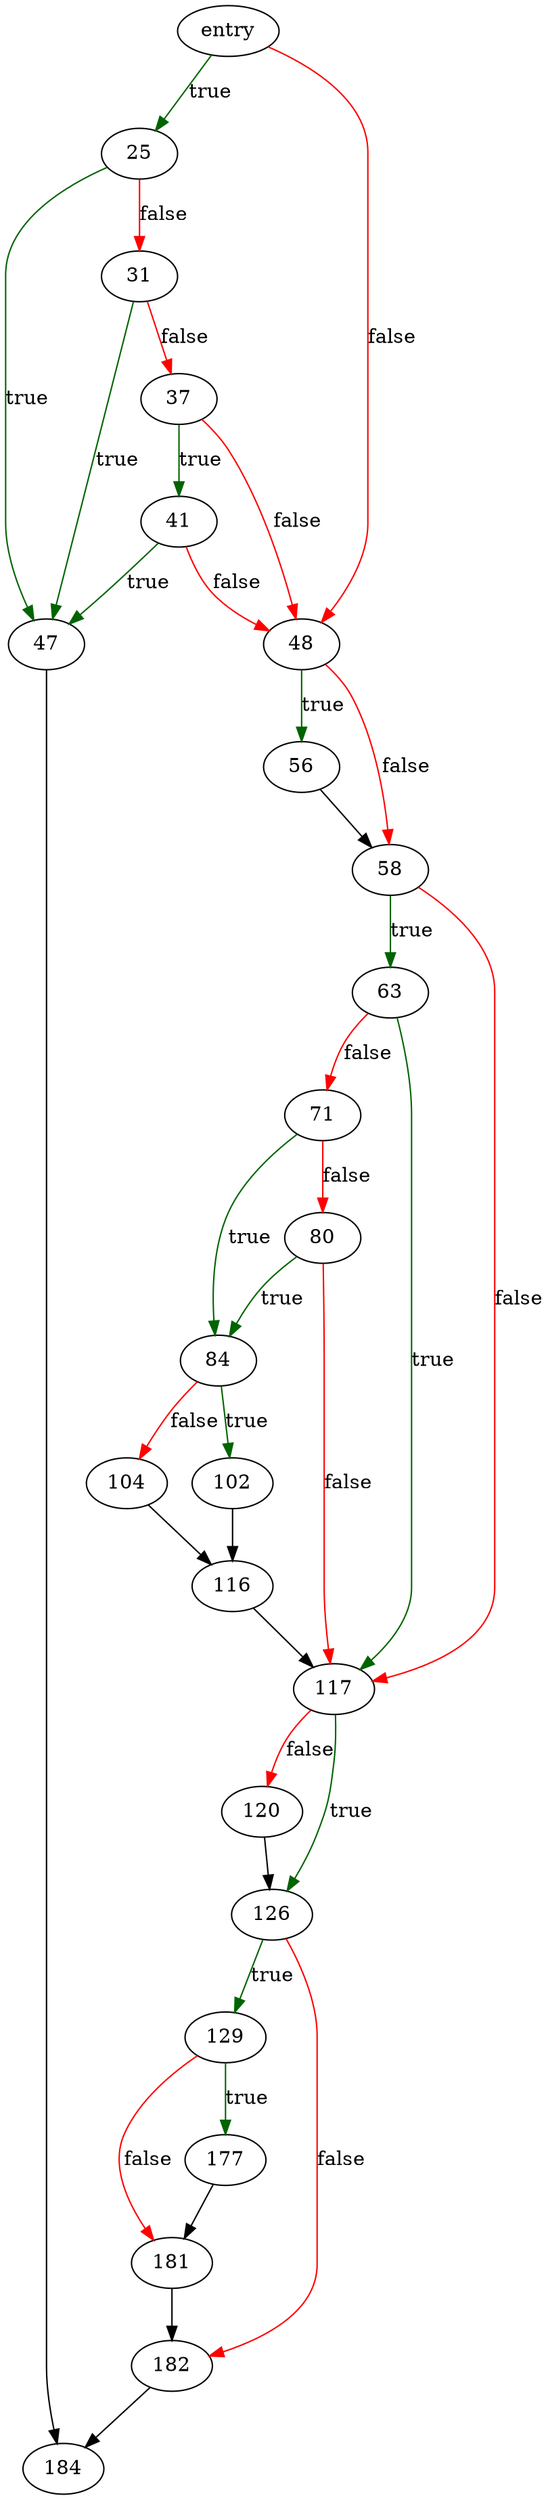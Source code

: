 digraph "pcache1FetchStage2" {
	// Node definitions.
	3 [label=entry];
	25;
	31;
	37;
	41;
	47;
	48;
	56;
	58;
	63;
	71;
	80;
	84;
	102;
	104;
	116;
	117;
	120;
	126;
	129;
	177;
	181;
	182;
	184;

	// Edge definitions.
	3 -> 25 [
		color=darkgreen
		label=true
	];
	3 -> 48 [
		color=red
		label=false
	];
	25 -> 31 [
		color=red
		label=false
	];
	25 -> 47 [
		color=darkgreen
		label=true
	];
	31 -> 37 [
		color=red
		label=false
	];
	31 -> 47 [
		color=darkgreen
		label=true
	];
	37 -> 41 [
		color=darkgreen
		label=true
	];
	37 -> 48 [
		color=red
		label=false
	];
	41 -> 47 [
		color=darkgreen
		label=true
	];
	41 -> 48 [
		color=red
		label=false
	];
	47 -> 184;
	48 -> 56 [
		color=darkgreen
		label=true
	];
	48 -> 58 [
		color=red
		label=false
	];
	56 -> 58;
	58 -> 63 [
		color=darkgreen
		label=true
	];
	58 -> 117 [
		color=red
		label=false
	];
	63 -> 71 [
		color=red
		label=false
	];
	63 -> 117 [
		color=darkgreen
		label=true
	];
	71 -> 80 [
		color=red
		label=false
	];
	71 -> 84 [
		color=darkgreen
		label=true
	];
	80 -> 84 [
		color=darkgreen
		label=true
	];
	80 -> 117 [
		color=red
		label=false
	];
	84 -> 102 [
		color=darkgreen
		label=true
	];
	84 -> 104 [
		color=red
		label=false
	];
	102 -> 116;
	104 -> 116;
	116 -> 117;
	117 -> 120 [
		color=red
		label=false
	];
	117 -> 126 [
		color=darkgreen
		label=true
	];
	120 -> 126;
	126 -> 129 [
		color=darkgreen
		label=true
	];
	126 -> 182 [
		color=red
		label=false
	];
	129 -> 177 [
		color=darkgreen
		label=true
	];
	129 -> 181 [
		color=red
		label=false
	];
	177 -> 181;
	181 -> 182;
	182 -> 184;
}